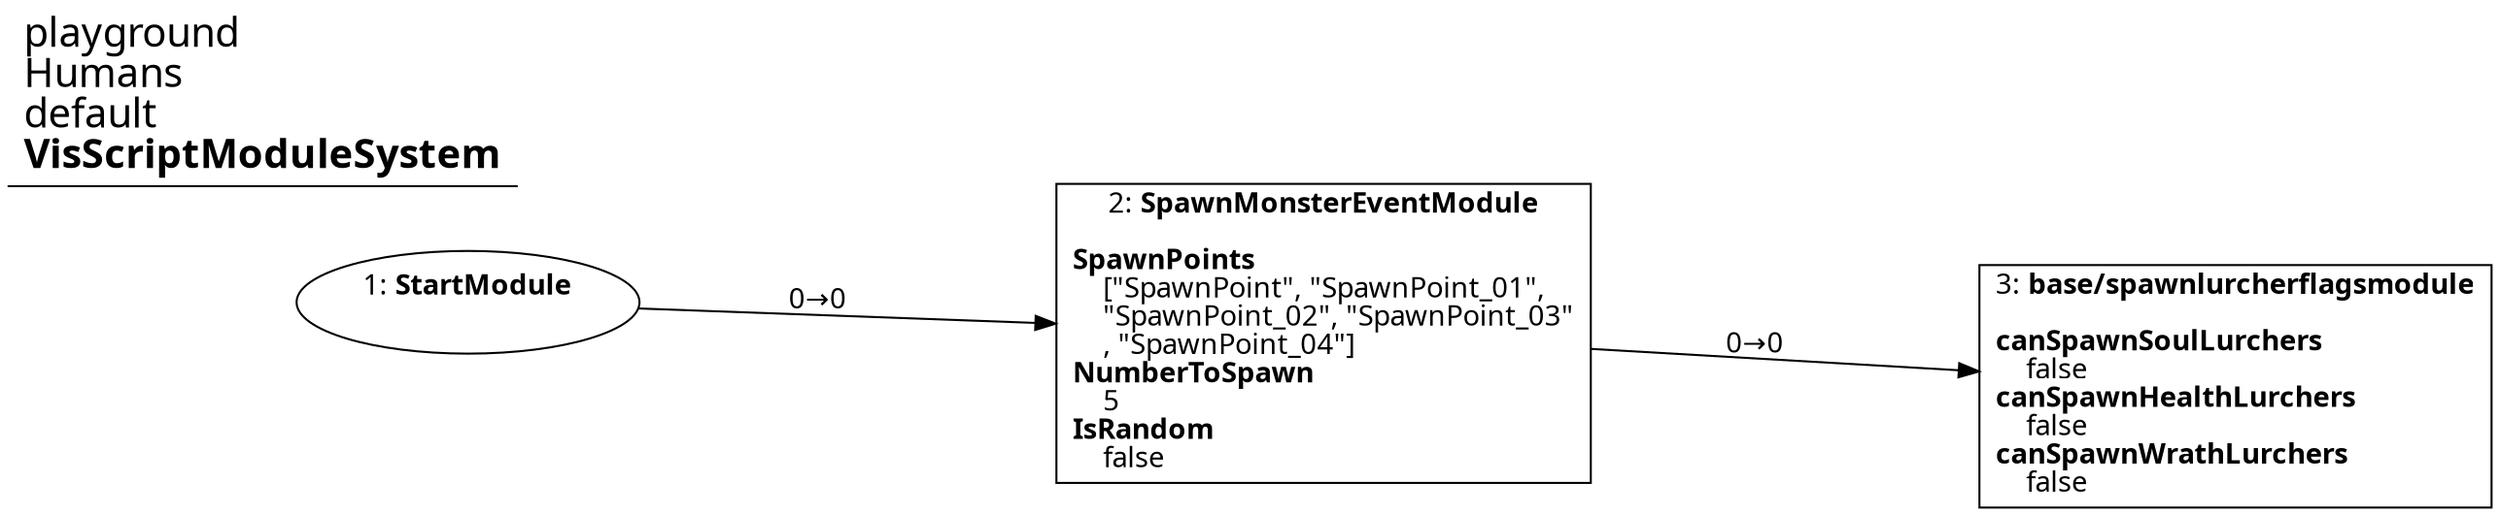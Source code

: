 digraph {
    layout = fdp;
    overlap = prism;
    sep = "+16";
    splines = spline;

    node [ shape = box ];

    graph [ fontname = "Segoe UI" ];
    node [ fontname = "Segoe UI" ];
    edge [ fontname = "Segoe UI" ];

    1 [ label = <1: <b>StartModule</b><br/><br/>> ];
    1 [ shape = oval ]
    1 [ pos = "0.036000002,-0.034!" ];
    1 -> 2 [ label = "0→0" ];

    2 [ label = <2: <b>SpawnMonsterEventModule</b><br/><br/><b>SpawnPoints</b><br align="left"/>    [&quot;SpawnPoint&quot;, &quot;SpawnPoint_01&quot;, <br align="left"/>    &quot;SpawnPoint_02&quot;, &quot;SpawnPoint_03&quot;<br align="left"/>    , &quot;SpawnPoint_04&quot;]<br align="left"/><b>NumberToSpawn</b><br align="left"/>    5<br align="left"/><b>IsRandom</b><br align="left"/>    false<br align="left"/>> ];
    2 [ pos = "0.397,-0.08400001!" ];
    2 -> 3 [ label = "0→0" ];

    3 [ label = <3: <b>base/spawnlurcherflagsmodule</b><br/><br/><b>canSpawnSoulLurchers</b><br align="left"/>    false<br align="left"/><b>canSpawnHealthLurchers</b><br align="left"/>    false<br align="left"/><b>canSpawnWrathLurchers</b><br align="left"/>    false<br align="left"/>> ];
    3 [ pos = "0.74100006,-0.104!" ];

    title [ pos = "0.035,-0.033!" ];
    title [ shape = underline ];
    title [ label = <<font point-size="20">playground<br align="left"/>Humans<br align="left"/>default<br align="left"/><b>VisScriptModuleSystem</b><br align="left"/></font>> ];
}
